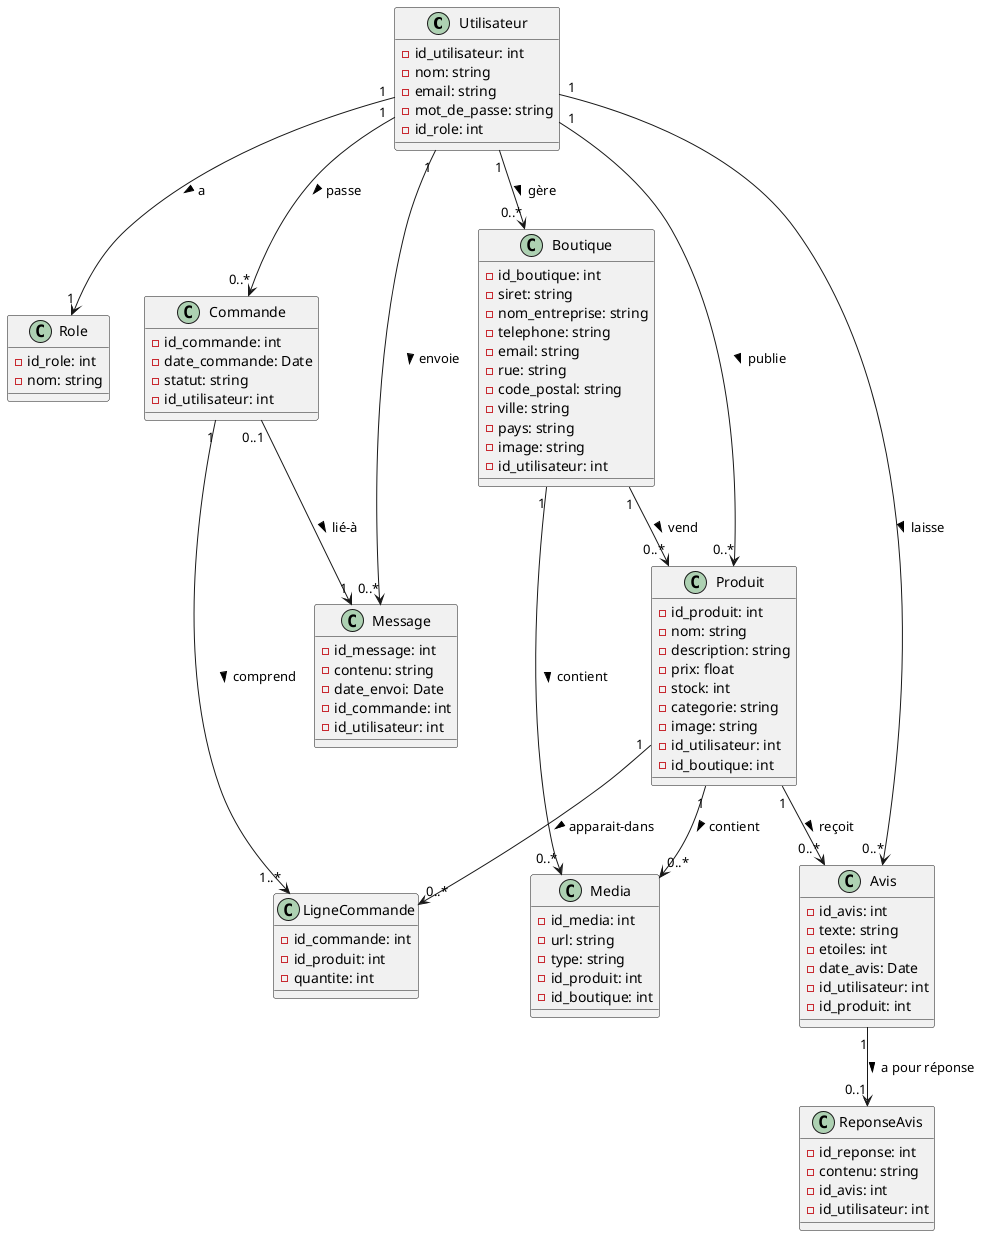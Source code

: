 @startuml

class Utilisateur {
  - id_utilisateur: int
  - nom: string
  - email: string
  - mot_de_passe: string
  - id_role: int
}

class Role {
  - id_role: int
  - nom: string
}

class Boutique {
  - id_boutique: int
  - siret: string
  - nom_entreprise: string
  - telephone: string
  - email: string
  - rue: string
  - code_postal: string
  - ville: string
  - pays: string
  - image: string
  - id_utilisateur: int
}

class Produit {
  - id_produit: int
  - nom: string
  - description: string
  - prix: float
  - stock: int
  - categorie: string
  - image: string
  - id_utilisateur: int
  - id_boutique: int
}

class Commande {
  - id_commande: int
  - date_commande: Date
  - statut: string
  - id_utilisateur: int
}

class LigneCommande {
  - id_commande: int
  - id_produit: int
  - quantite: int
}

class Message {
  - id_message: int
  - contenu: string
  - date_envoi: Date
  - id_commande: int
  - id_utilisateur: int
}

class Avis {
  - id_avis: int
  - texte: string
  - etoiles: int
  - date_avis: Date
  - id_utilisateur: int
  - id_produit: int
}

class ReponseAvis {
  - id_reponse: int
  - contenu: string
  - id_avis: int
  - id_utilisateur: int
}

class Media {
  - id_media: int
  - url: string
  - type: string
  - id_produit: int
  - id_boutique: int
}

Utilisateur "1" --> "0..*" Boutique : gère >
Utilisateur "1" --> "0..*" Produit : publie >
Utilisateur "1" --> "0..*" Commande : passe >
Utilisateur "1" --> "0..*" Avis : laisse >
Utilisateur "1" --> "0..*" Message : envoie >
Utilisateur "1" --> "1" Role : a >
Boutique "1" --> "0..*" Produit : vend >
Boutique "1" --> "0..*" Media : contient >
Produit "1" --> "0..*" Media : contient >
Produit "1" --> "0..*" LigneCommande : apparait-dans >
Produit "1" --> "0..*" Avis : reçoit >
Avis "1" --> "0..1" ReponseAvis : a pour réponse >
Commande "1" --> "1..*" LigneCommande : comprend >
Commande "0..1" --> "1" Message : lié-à >

@enduml
